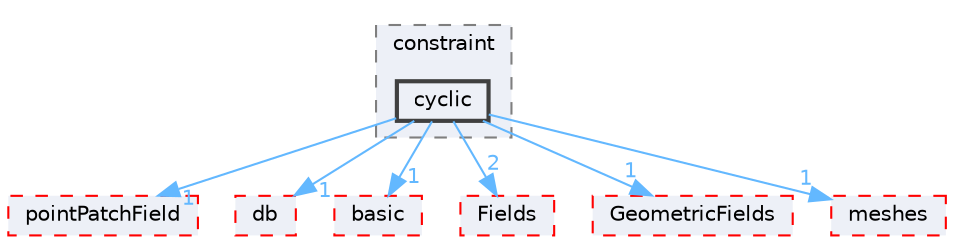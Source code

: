 digraph "src/OpenFOAM/fields/pointPatchFields/constraint/cyclic"
{
 // LATEX_PDF_SIZE
  bgcolor="transparent";
  edge [fontname=Helvetica,fontsize=10,labelfontname=Helvetica,labelfontsize=10];
  node [fontname=Helvetica,fontsize=10,shape=box,height=0.2,width=0.4];
  compound=true
  subgraph clusterdir_c29a60990a95f573ba90840ea20f11f4 {
    graph [ bgcolor="#edf0f7", pencolor="grey50", label="constraint", fontname=Helvetica,fontsize=10 style="filled,dashed", URL="dir_c29a60990a95f573ba90840ea20f11f4.html",tooltip=""]
  dir_4240c07897e54bf7f556ac3e98d835ef [label="cyclic", fillcolor="#edf0f7", color="grey25", style="filled,bold", URL="dir_4240c07897e54bf7f556ac3e98d835ef.html",tooltip=""];
  }
  dir_17a9bfb76e5e1dbc9e2e32285df4aeb8 [label="pointPatchField", fillcolor="#edf0f7", color="red", style="filled,dashed", URL="dir_17a9bfb76e5e1dbc9e2e32285df4aeb8.html",tooltip=""];
  dir_63c634f7a7cfd679ac26c67fb30fc32f [label="db", fillcolor="#edf0f7", color="red", style="filled,dashed", URL="dir_63c634f7a7cfd679ac26c67fb30fc32f.html",tooltip=""];
  dir_6a30703e73af3ba7ed84ebe53ffd3e12 [label="basic", fillcolor="#edf0f7", color="red", style="filled,dashed", URL="dir_6a30703e73af3ba7ed84ebe53ffd3e12.html",tooltip=""];
  dir_7d364942a13d3ce50f6681364b448a98 [label="Fields", fillcolor="#edf0f7", color="red", style="filled,dashed", URL="dir_7d364942a13d3ce50f6681364b448a98.html",tooltip=""];
  dir_99558e6cce2e782cc8c86fe4c767e1e1 [label="GeometricFields", fillcolor="#edf0f7", color="red", style="filled,dashed", URL="dir_99558e6cce2e782cc8c86fe4c767e1e1.html",tooltip=""];
  dir_aa2423979fb45fc41c393a5db370ab21 [label="meshes", fillcolor="#edf0f7", color="red", style="filled,dashed", URL="dir_aa2423979fb45fc41c393a5db370ab21.html",tooltip=""];
  dir_4240c07897e54bf7f556ac3e98d835ef->dir_17a9bfb76e5e1dbc9e2e32285df4aeb8 [headlabel="1", labeldistance=1.5 headhref="dir_000760_002954.html" href="dir_000760_002954.html" color="steelblue1" fontcolor="steelblue1"];
  dir_4240c07897e54bf7f556ac3e98d835ef->dir_63c634f7a7cfd679ac26c67fb30fc32f [headlabel="1", labeldistance=1.5 headhref="dir_000760_000817.html" href="dir_000760_000817.html" color="steelblue1" fontcolor="steelblue1"];
  dir_4240c07897e54bf7f556ac3e98d835ef->dir_6a30703e73af3ba7ed84ebe53ffd3e12 [headlabel="1", labeldistance=1.5 headhref="dir_000760_000216.html" href="dir_000760_000216.html" color="steelblue1" fontcolor="steelblue1"];
  dir_4240c07897e54bf7f556ac3e98d835ef->dir_7d364942a13d3ce50f6681364b448a98 [headlabel="2", labeldistance=1.5 headhref="dir_000760_001336.html" href="dir_000760_001336.html" color="steelblue1" fontcolor="steelblue1"];
  dir_4240c07897e54bf7f556ac3e98d835ef->dir_99558e6cce2e782cc8c86fe4c767e1e1 [headlabel="1", labeldistance=1.5 headhref="dir_000760_001622.html" href="dir_000760_001622.html" color="steelblue1" fontcolor="steelblue1"];
  dir_4240c07897e54bf7f556ac3e98d835ef->dir_aa2423979fb45fc41c393a5db370ab21 [headlabel="1", labeldistance=1.5 headhref="dir_000760_002368.html" href="dir_000760_002368.html" color="steelblue1" fontcolor="steelblue1"];
}
